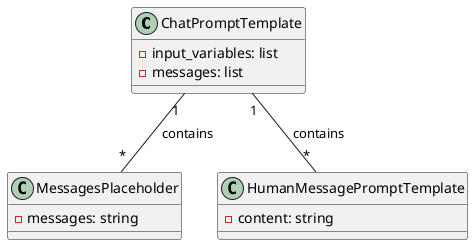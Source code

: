 @startuml
class ChatPromptTemplate {
  -input_variables: list
  -messages: list
}

class MessagesPlaceholder {
  -messages: string
}

class HumanMessagePromptTemplate {
  -content: string
}

ChatPromptTemplate "1" -- "*" MessagesPlaceholder: contains
ChatPromptTemplate "1" -- "*" HumanMessagePromptTemplate: contains
@enduml